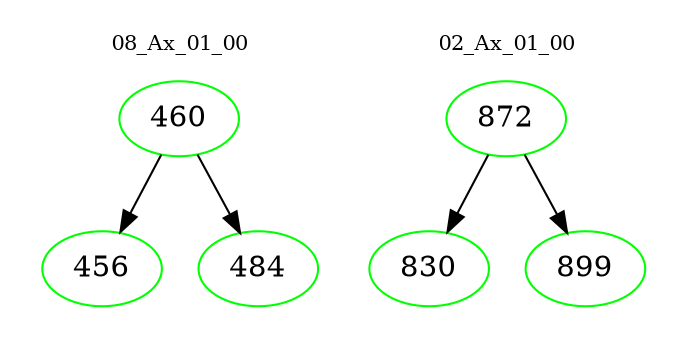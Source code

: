 digraph{
subgraph cluster_0 {
color = white
label = "08_Ax_01_00";
fontsize=10;
T0_460 [label="460", color="green"]
T0_460 -> T0_456 [color="black"]
T0_456 [label="456", color="green"]
T0_460 -> T0_484 [color="black"]
T0_484 [label="484", color="green"]
}
subgraph cluster_1 {
color = white
label = "02_Ax_01_00";
fontsize=10;
T1_872 [label="872", color="green"]
T1_872 -> T1_830 [color="black"]
T1_830 [label="830", color="green"]
T1_872 -> T1_899 [color="black"]
T1_899 [label="899", color="green"]
}
}
